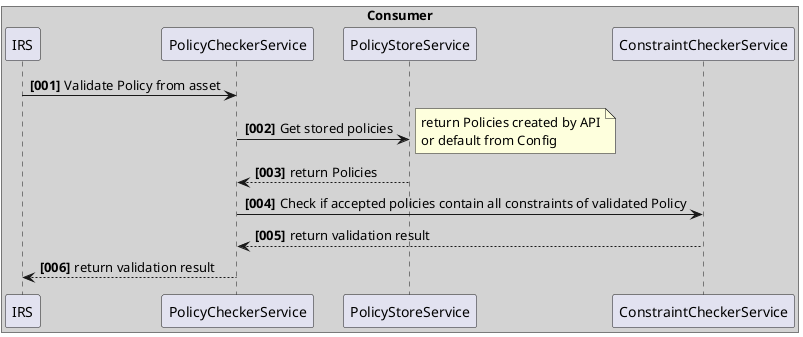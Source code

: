 @startuml
'https://plantuml.com/sequence-diagram
skinparam shadowing false

autonumber "<b>[000]"
box "Consumer" #LightGrey
participant IRS
participant PolicyCheckerService
participant PolicyStoreService
participant ConstraintCheckerService


IRS -> PolicyCheckerService: Validate Policy from asset
PolicyCheckerService -> PolicyStoreService : Get stored policies
note right
    return Policies created by API
    or default from Config
end note
PolicyCheckerService <-- PolicyStoreService : return Policies
PolicyCheckerService -> ConstraintCheckerService : Check if accepted policies contain all constraints of validated Policy
PolicyCheckerService <-- ConstraintCheckerService : return validation result
IRS <-- PolicyCheckerService : return validation result

@enduml